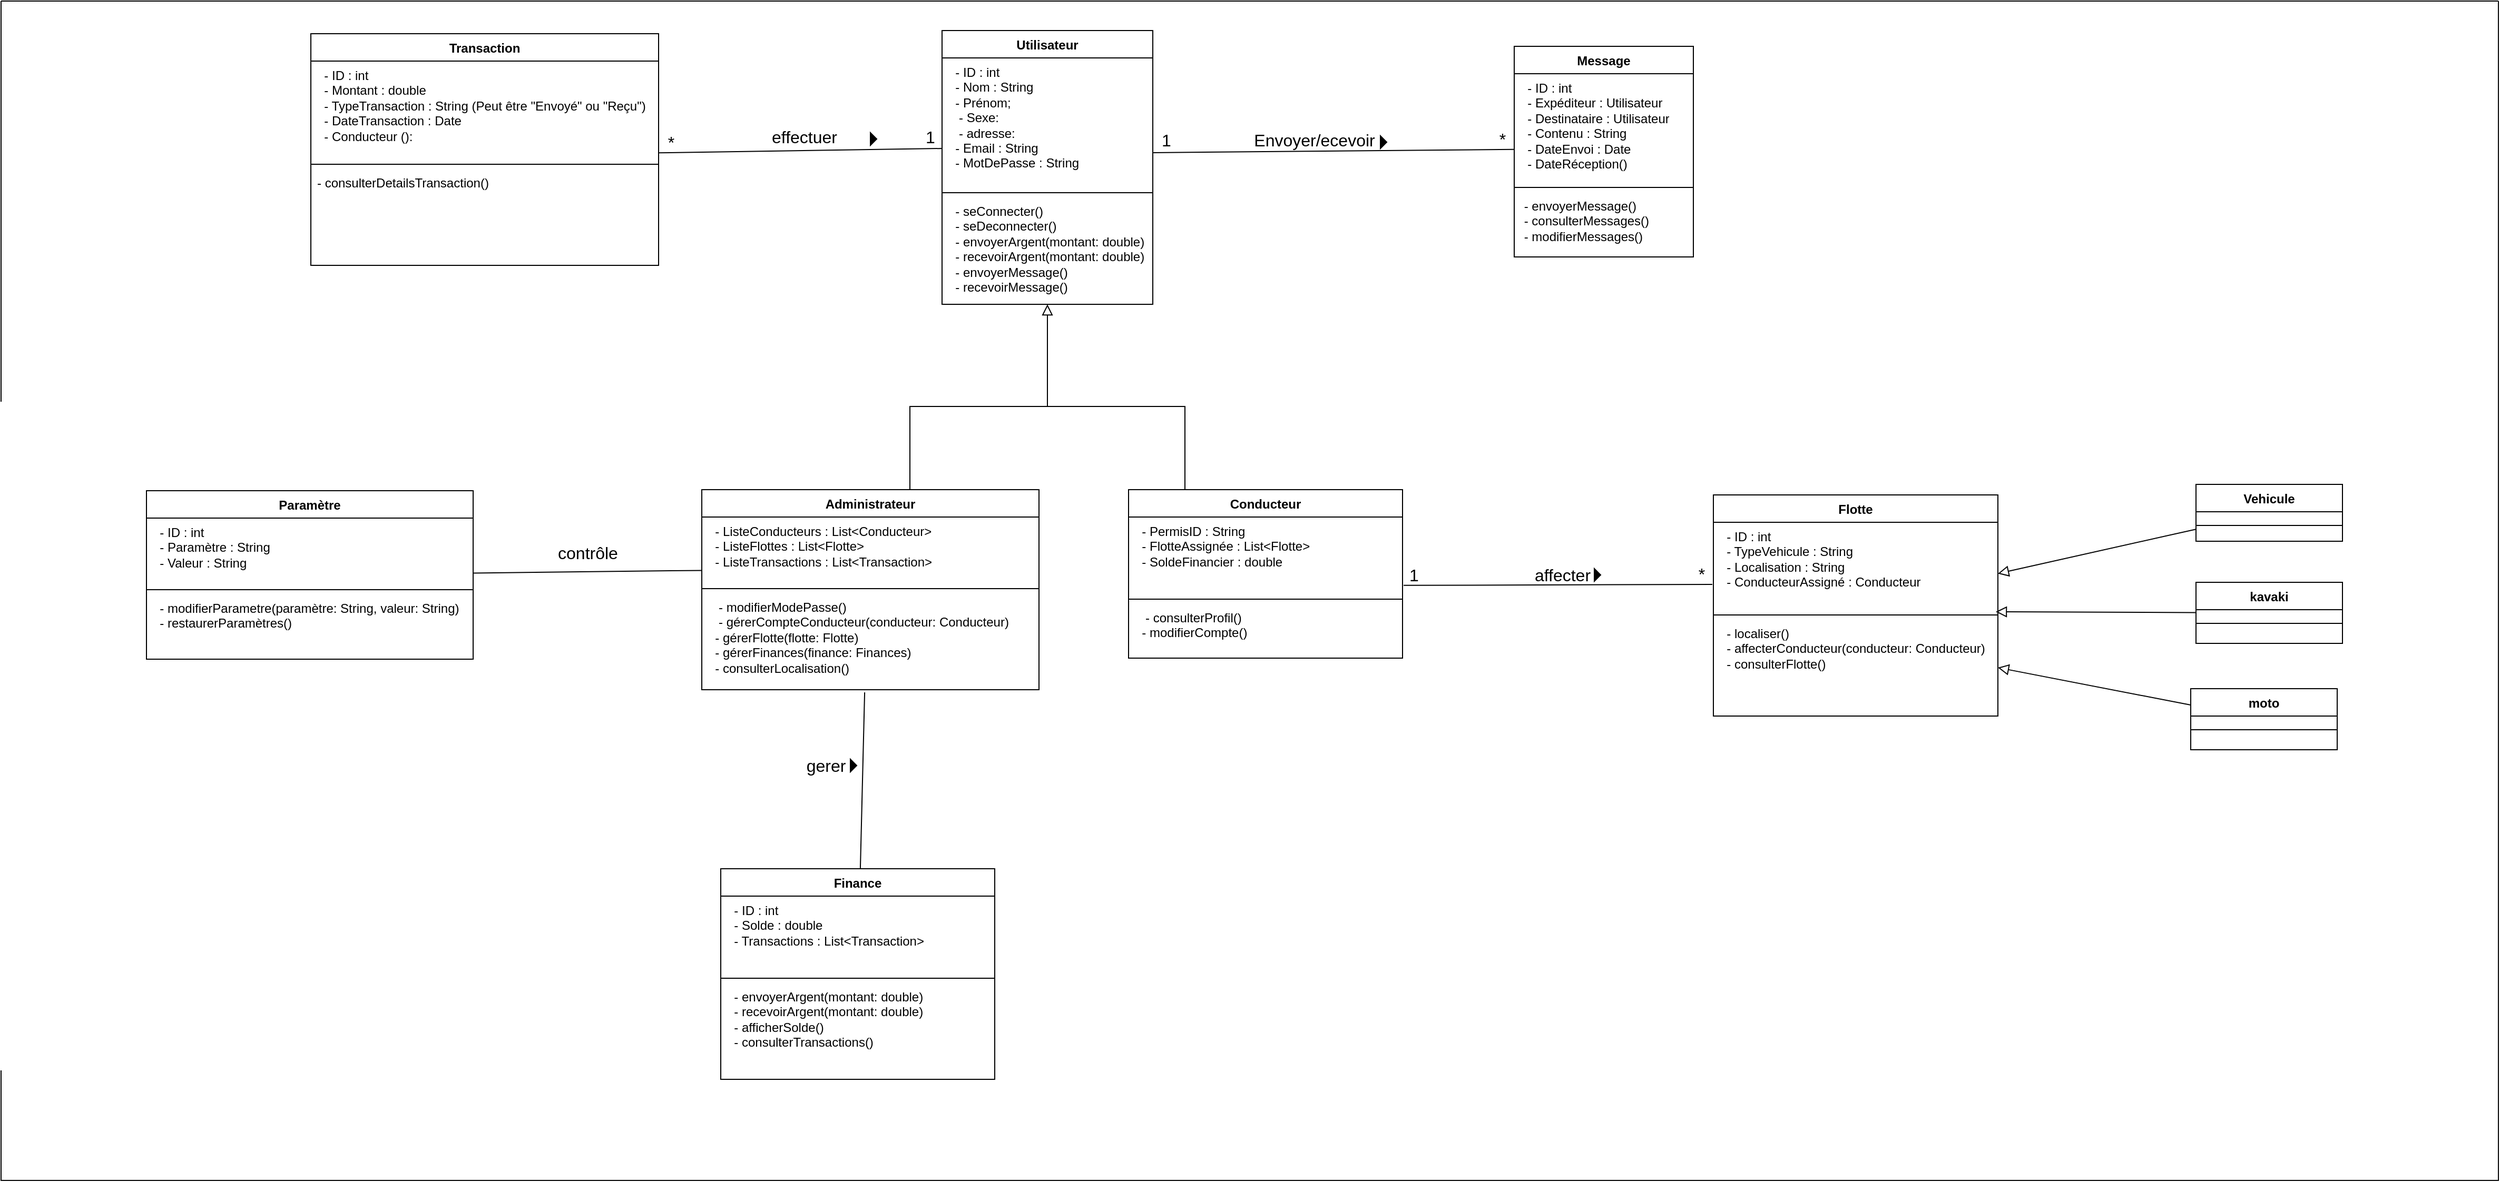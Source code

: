 <mxfile version="26.0.9">
  <diagram id="C5RBs43oDa-KdzZeNtuy" name="Page-1">
    <mxGraphModel dx="3275" dy="1856" grid="0" gridSize="10" guides="1" tooltips="1" connect="1" arrows="1" fold="1" page="1" pageScale="1" pageWidth="827" pageHeight="1169" background="#ffffff" math="0" shadow="0">
      <root>
        <mxCell id="WIyWlLk6GJQsqaUBKTNV-0" />
        <mxCell id="WIyWlLk6GJQsqaUBKTNV-1" parent="WIyWlLk6GJQsqaUBKTNV-0" />
        <mxCell id="yc6Vx-F7P4WEioJTI81x-39" value="" style="swimlane;startSize=0;" parent="WIyWlLk6GJQsqaUBKTNV-1" vertex="1">
          <mxGeometry x="-374" y="80" width="2370" height="1120" as="geometry" />
        </mxCell>
        <mxCell id="e6JxWHuFmJPvg1q0Anuw-42" value="" style="edgeStyle=none;curved=1;rounded=0;orthogonalLoop=1;jettySize=auto;html=1;fontSize=12;startSize=8;endSize=8;endArrow=none;endFill=1;startArrow=block;startFill=0;" edge="1" parent="yc6Vx-F7P4WEioJTI81x-39" source="yc6Vx-F7P4WEioJTI81x-19" target="e6JxWHuFmJPvg1q0Anuw-38">
          <mxGeometry relative="1" as="geometry" />
        </mxCell>
        <mxCell id="yc6Vx-F7P4WEioJTI81x-19" value="Flotte" style="swimlane;fontStyle=1;align=center;verticalAlign=top;childLayout=stackLayout;horizontal=1;startSize=26;horizontalStack=0;resizeParent=1;resizeParentMax=0;resizeLast=0;collapsible=1;marginBottom=0;whiteSpace=wrap;html=1;" parent="yc6Vx-F7P4WEioJTI81x-39" vertex="1">
          <mxGeometry x="1625" y="469" width="270" height="210" as="geometry" />
        </mxCell>
        <mxCell id="yc6Vx-F7P4WEioJTI81x-20" value="&lt;div&gt;&lt;div&gt;&lt;div&gt;&amp;nbsp; - ID : int&lt;/div&gt;&lt;div&gt;&amp;nbsp; - TypeVehicule : String&lt;/div&gt;&lt;div&gt;&amp;nbsp; - Localisation : String&lt;/div&gt;&lt;div&gt;&amp;nbsp; - ConducteurAssigné : Conducteur&lt;/div&gt;&lt;/div&gt;&lt;/div&gt;&lt;div&gt;&lt;br&gt;&lt;/div&gt;" style="text;strokeColor=none;fillColor=none;align=left;verticalAlign=top;spacingLeft=4;spacingRight=4;overflow=hidden;rotatable=0;points=[[0,0.5],[1,0.5]];portConstraint=eastwest;whiteSpace=wrap;html=1;" parent="yc6Vx-F7P4WEioJTI81x-19" vertex="1">
          <mxGeometry y="26" width="270" height="84" as="geometry" />
        </mxCell>
        <mxCell id="yc6Vx-F7P4WEioJTI81x-21" value="" style="line;strokeWidth=1;fillColor=none;align=left;verticalAlign=middle;spacingTop=-1;spacingLeft=3;spacingRight=3;rotatable=0;labelPosition=right;points=[];portConstraint=eastwest;strokeColor=inherit;" parent="yc6Vx-F7P4WEioJTI81x-19" vertex="1">
          <mxGeometry y="110" width="270" height="8" as="geometry" />
        </mxCell>
        <mxCell id="yc6Vx-F7P4WEioJTI81x-22" value="&lt;div&gt;&lt;div&gt;&amp;nbsp; - localiser()&lt;/div&gt;&lt;div&gt;&amp;nbsp; - affecterConducteur(conducteur:&amp;nbsp;&lt;span style=&quot;background-color: transparent; color: light-dark(rgb(0, 0, 0), rgb(255, 255, 255));&quot;&gt;Conducteur)&lt;/span&gt;&lt;/div&gt;&lt;div&gt;&amp;nbsp; - consulterFlotte()&lt;/div&gt;&lt;/div&gt;&lt;div&gt;&lt;br&gt;&lt;/div&gt;" style="text;strokeColor=none;fillColor=none;align=left;verticalAlign=top;spacingLeft=4;spacingRight=4;overflow=hidden;rotatable=0;points=[[0,0.5],[1,0.5]];portConstraint=eastwest;whiteSpace=wrap;html=1;" parent="yc6Vx-F7P4WEioJTI81x-19" vertex="1">
          <mxGeometry y="118" width="270" height="92" as="geometry" />
        </mxCell>
        <mxCell id="yc6Vx-F7P4WEioJTI81x-11" value="Conducteur" style="swimlane;fontStyle=1;align=center;verticalAlign=top;childLayout=stackLayout;horizontal=1;startSize=26;horizontalStack=0;resizeParent=1;resizeParentMax=0;resizeLast=0;collapsible=1;marginBottom=0;whiteSpace=wrap;html=1;" parent="yc6Vx-F7P4WEioJTI81x-39" vertex="1">
          <mxGeometry x="1070" y="464" width="260" height="160" as="geometry" />
        </mxCell>
        <mxCell id="yc6Vx-F7P4WEioJTI81x-12" value="&lt;div&gt;&lt;div&gt;&lt;div&gt;&amp;nbsp; - PermisID : String&lt;/div&gt;&lt;div&gt;&amp;nbsp; - FlotteAssignée : List&amp;lt;Flotte&amp;gt;&lt;/div&gt;&lt;div&gt;&amp;nbsp; - SoldeFinancier : double&lt;/div&gt;&lt;/div&gt;&lt;/div&gt;&lt;div&gt;&lt;br&gt;&lt;/div&gt;" style="text;strokeColor=none;fillColor=none;align=left;verticalAlign=top;spacingLeft=4;spacingRight=4;overflow=hidden;rotatable=0;points=[[0,0.5],[1,0.5]];portConstraint=eastwest;whiteSpace=wrap;html=1;" parent="yc6Vx-F7P4WEioJTI81x-11" vertex="1">
          <mxGeometry y="26" width="260" height="74" as="geometry" />
        </mxCell>
        <mxCell id="yc6Vx-F7P4WEioJTI81x-13" value="" style="line;strokeWidth=1;fillColor=none;align=left;verticalAlign=middle;spacingTop=-1;spacingLeft=3;spacingRight=3;rotatable=0;labelPosition=right;points=[];portConstraint=eastwest;strokeColor=inherit;" parent="yc6Vx-F7P4WEioJTI81x-11" vertex="1">
          <mxGeometry y="100" width="260" height="8" as="geometry" />
        </mxCell>
        <mxCell id="yc6Vx-F7P4WEioJTI81x-14" value="&lt;div&gt;&lt;div&gt;&amp;nbsp; &amp;nbsp;&lt;span style=&quot;background-color: transparent; color: light-dark(rgb(0, 0, 0), rgb(255, 255, 255));&quot;&gt;- consulterProfil()&lt;/span&gt;&lt;/div&gt;&lt;div&gt;&amp;nbsp; - modifierCompte()&lt;/div&gt;&lt;/div&gt;&lt;div&gt;&lt;br&gt;&lt;/div&gt;" style="text;strokeColor=none;fillColor=none;align=left;verticalAlign=top;spacingLeft=4;spacingRight=4;overflow=hidden;rotatable=0;points=[[0,0.5],[1,0.5]];portConstraint=eastwest;whiteSpace=wrap;html=1;" parent="yc6Vx-F7P4WEioJTI81x-11" vertex="1">
          <mxGeometry y="108" width="260" height="52" as="geometry" />
        </mxCell>
        <mxCell id="yc6Vx-F7P4WEioJTI81x-23" value="Message" style="swimlane;fontStyle=1;align=center;verticalAlign=top;childLayout=stackLayout;horizontal=1;startSize=26;horizontalStack=0;resizeParent=1;resizeParentMax=0;resizeLast=0;collapsible=1;marginBottom=0;whiteSpace=wrap;html=1;" parent="yc6Vx-F7P4WEioJTI81x-39" vertex="1">
          <mxGeometry x="1436" y="43" width="170" height="200" as="geometry" />
        </mxCell>
        <mxCell id="yc6Vx-F7P4WEioJTI81x-24" value="&lt;div&gt;&lt;div&gt;&lt;div&gt;&lt;div&gt;&amp;nbsp; - ID : int&lt;/div&gt;&lt;div&gt;&amp;nbsp; - Expéditeur : Utilisateur&lt;/div&gt;&lt;div&gt;&amp;nbsp; - Destinataire : Utilisateur&lt;/div&gt;&lt;div&gt;&amp;nbsp; - Contenu : String&lt;/div&gt;&lt;div&gt;&amp;nbsp; - DateEnvoi : Date&lt;/div&gt;&lt;/div&gt;&lt;/div&gt;&lt;/div&gt;&lt;div&gt;&amp;nbsp; - DateRéception()&lt;/div&gt;&lt;div&gt;&lt;br&gt;&lt;/div&gt;" style="text;strokeColor=none;fillColor=none;align=left;verticalAlign=top;spacingLeft=4;spacingRight=4;overflow=hidden;rotatable=0;points=[[0,0.5],[1,0.5]];portConstraint=eastwest;whiteSpace=wrap;html=1;" parent="yc6Vx-F7P4WEioJTI81x-23" vertex="1">
          <mxGeometry y="26" width="170" height="104" as="geometry" />
        </mxCell>
        <mxCell id="yc6Vx-F7P4WEioJTI81x-25" value="" style="line;strokeWidth=1;fillColor=none;align=left;verticalAlign=middle;spacingTop=-1;spacingLeft=3;spacingRight=3;rotatable=0;labelPosition=right;points=[];portConstraint=eastwest;strokeColor=inherit;" parent="yc6Vx-F7P4WEioJTI81x-23" vertex="1">
          <mxGeometry y="130" width="170" height="8" as="geometry" />
        </mxCell>
        <mxCell id="yc6Vx-F7P4WEioJTI81x-26" value="&lt;div&gt;&lt;div&gt;&lt;div&gt;&amp;nbsp;- envoyerMessage()&lt;/div&gt;&lt;div&gt;&amp;nbsp;- consulterMessages()&lt;/div&gt;&lt;/div&gt;&lt;/div&gt;&lt;div&gt;&amp;nbsp;- modifierMessages()&lt;/div&gt;&lt;div&gt;&lt;br&gt;&lt;/div&gt;" style="text;strokeColor=none;fillColor=none;align=left;verticalAlign=top;spacingLeft=4;spacingRight=4;overflow=hidden;rotatable=0;points=[[0,0.5],[1,0.5]];portConstraint=eastwest;whiteSpace=wrap;html=1;" parent="yc6Vx-F7P4WEioJTI81x-23" vertex="1">
          <mxGeometry y="138" width="170" height="62" as="geometry" />
        </mxCell>
        <mxCell id="yc6Vx-F7P4WEioJTI81x-7" value="Utilisateur" style="swimlane;fontStyle=1;align=center;verticalAlign=top;childLayout=stackLayout;horizontal=1;startSize=26;horizontalStack=0;resizeParent=1;resizeParentMax=0;resizeLast=0;collapsible=1;marginBottom=0;whiteSpace=wrap;html=1;" parent="yc6Vx-F7P4WEioJTI81x-39" vertex="1">
          <mxGeometry x="893" y="28" width="200" height="260" as="geometry" />
        </mxCell>
        <mxCell id="yc6Vx-F7P4WEioJTI81x-8" value="&lt;div&gt;&lt;div&gt;&amp;nbsp; - ID : int&lt;/div&gt;&lt;div&gt;&amp;nbsp; - Nom : String&lt;/div&gt;&lt;div&gt;&amp;nbsp; - Prénom;&lt;/div&gt;&lt;div&gt;&amp;nbsp; &amp;nbsp;- Sexe:&lt;/div&gt;&lt;div&gt;&amp;nbsp; &amp;nbsp;- adresse:&lt;/div&gt;&lt;div&gt;&amp;nbsp; - Email : String&lt;/div&gt;&lt;div&gt;&amp;nbsp; - MotDePasse : String&lt;/div&gt;&lt;/div&gt;&lt;div&gt;&lt;br&gt;&lt;/div&gt;" style="text;strokeColor=none;fillColor=none;align=left;verticalAlign=top;spacingLeft=4;spacingRight=4;overflow=hidden;rotatable=0;points=[[0,0.5],[1,0.5]];portConstraint=eastwest;whiteSpace=wrap;html=1;" parent="yc6Vx-F7P4WEioJTI81x-7" vertex="1">
          <mxGeometry y="26" width="200" height="124" as="geometry" />
        </mxCell>
        <mxCell id="yc6Vx-F7P4WEioJTI81x-9" value="" style="line;strokeWidth=1;fillColor=none;align=left;verticalAlign=middle;spacingTop=-1;spacingLeft=3;spacingRight=3;rotatable=0;labelPosition=right;points=[];portConstraint=eastwest;strokeColor=inherit;" parent="yc6Vx-F7P4WEioJTI81x-7" vertex="1">
          <mxGeometry y="150" width="200" height="8" as="geometry" />
        </mxCell>
        <mxCell id="yc6Vx-F7P4WEioJTI81x-10" value="&lt;div&gt;&lt;div&gt;&amp;nbsp; - seConnecter()&lt;/div&gt;&lt;div&gt;&amp;nbsp; - seDeconnecter()&lt;/div&gt;&lt;/div&gt;&lt;div&gt;&amp;nbsp;&amp;nbsp;&lt;span style=&quot;background-color: transparent; color: light-dark(rgb(0, 0, 0), rgb(255, 255, 255));&quot;&gt;- envoyerArgent(montant: double)&lt;/span&gt;&lt;/div&gt;&lt;div&gt;&amp;nbsp; - recevoirArgent(montant: double)&lt;/div&gt;&lt;div&gt;&amp;nbsp;&amp;nbsp;&lt;span style=&quot;background-color: transparent; color: light-dark(rgb(0, 0, 0), rgb(255, 255, 255));&quot;&gt;- envoyerMessage()&lt;/span&gt;&lt;/div&gt;&lt;div&gt;&lt;span style=&quot;background-color: transparent; color: light-dark(rgb(0, 0, 0), rgb(255, 255, 255));&quot;&gt;&amp;nbsp; - recevoirMessage()&lt;/span&gt;&lt;/div&gt;" style="text;strokeColor=none;fillColor=none;align=left;verticalAlign=top;spacingLeft=4;spacingRight=4;overflow=hidden;rotatable=0;points=[[0,0.5],[1,0.5]];portConstraint=eastwest;whiteSpace=wrap;html=1;" parent="yc6Vx-F7P4WEioJTI81x-7" vertex="1">
          <mxGeometry y="158" width="200" height="102" as="geometry" />
        </mxCell>
        <mxCell id="yc6Vx-F7P4WEioJTI81x-15" value="Administrateur" style="swimlane;fontStyle=1;align=center;verticalAlign=top;childLayout=stackLayout;horizontal=1;startSize=26;horizontalStack=0;resizeParent=1;resizeParentMax=0;resizeLast=0;collapsible=1;marginBottom=0;whiteSpace=wrap;html=1;" parent="yc6Vx-F7P4WEioJTI81x-39" vertex="1">
          <mxGeometry x="665" y="464" width="320" height="190" as="geometry" />
        </mxCell>
        <mxCell id="yc6Vx-F7P4WEioJTI81x-16" value="&lt;div&gt;&lt;div&gt;&lt;div&gt;&amp;nbsp; - ListeConducteurs : List&amp;lt;Conducteur&amp;gt;&lt;/div&gt;&lt;div&gt;&amp;nbsp; - ListeFlottes : List&amp;lt;Flotte&amp;gt;&lt;/div&gt;&lt;div&gt;&amp;nbsp; - ListeTransactions : List&amp;lt;Transaction&amp;gt;&lt;/div&gt;&lt;/div&gt;&lt;/div&gt;" style="text;strokeColor=none;fillColor=none;align=left;verticalAlign=top;spacingLeft=4;spacingRight=4;overflow=hidden;rotatable=0;points=[[0,0.5],[1,0.5]];portConstraint=eastwest;whiteSpace=wrap;html=1;" parent="yc6Vx-F7P4WEioJTI81x-15" vertex="1">
          <mxGeometry y="26" width="320" height="64" as="geometry" />
        </mxCell>
        <mxCell id="yc6Vx-F7P4WEioJTI81x-17" value="" style="line;strokeWidth=1;fillColor=none;align=left;verticalAlign=middle;spacingTop=-1;spacingLeft=3;spacingRight=3;rotatable=0;labelPosition=right;points=[];portConstraint=eastwest;strokeColor=inherit;" parent="yc6Vx-F7P4WEioJTI81x-15" vertex="1">
          <mxGeometry y="90" width="320" height="8" as="geometry" />
        </mxCell>
        <mxCell id="yc6Vx-F7P4WEioJTI81x-18" value="&lt;div&gt;&lt;div&gt;&amp;nbsp; &amp;nbsp;- modifierModePasse()&amp;nbsp;&lt;/div&gt;&lt;div&gt;&lt;span style=&quot;background-color: transparent; color: light-dark(rgb(0, 0, 0), rgb(255, 255, 255));&quot;&gt;&amp;nbsp; &amp;nbsp;- gérerCompteConducteur(conducteur: Conducteur)&lt;/span&gt;&lt;/div&gt;&lt;div&gt;&amp;nbsp; - gérerFlotte(flotte: Flotte)&lt;/div&gt;&lt;div&gt;&amp;nbsp; - gérerFinances(finance: Finances)&lt;/div&gt;&lt;div&gt;&amp;nbsp; - consulterLocalisation()&lt;/div&gt;&lt;/div&gt;&lt;div&gt;&lt;br&gt;&lt;/div&gt;" style="text;strokeColor=none;fillColor=none;align=left;verticalAlign=top;spacingLeft=4;spacingRight=4;overflow=hidden;rotatable=0;points=[[0,0.5],[1,0.5]];portConstraint=eastwest;whiteSpace=wrap;html=1;" parent="yc6Vx-F7P4WEioJTI81x-15" vertex="1">
          <mxGeometry y="98" width="320" height="92" as="geometry" />
        </mxCell>
        <mxCell id="e6JxWHuFmJPvg1q0Anuw-17" value="" style="edgeStyle=none;curved=1;rounded=0;orthogonalLoop=1;jettySize=auto;html=1;fontSize=12;startSize=8;endSize=8;strokeWidth=1;endArrow=block;endFill=0;" edge="1" parent="yc6Vx-F7P4WEioJTI81x-39" source="e6JxWHuFmJPvg1q0Anuw-14" target="yc6Vx-F7P4WEioJTI81x-10">
          <mxGeometry relative="1" as="geometry" />
        </mxCell>
        <mxCell id="e6JxWHuFmJPvg1q0Anuw-14" value="" style="strokeWidth=1;html=1;shape=mxgraph.flowchart.annotation_1;align=left;pointerEvents=1;direction=south;" vertex="1" parent="yc6Vx-F7P4WEioJTI81x-39">
          <mxGeometry x="862.5" y="385" width="261" height="79" as="geometry" />
        </mxCell>
        <mxCell id="e6JxWHuFmJPvg1q0Anuw-23" value="" style="endArrow=none;html=1;rounded=0;align=center;verticalAlign=bottom;labelBackgroundColor=none;fontSize=12;startSize=8;endSize=8;curved=1;exitX=1.004;exitY=0.877;exitDx=0;exitDy=0;exitPerimeter=0;" edge="1" parent="yc6Vx-F7P4WEioJTI81x-39" source="yc6Vx-F7P4WEioJTI81x-12">
          <mxGeometry relative="1" as="geometry">
            <mxPoint x="1357" y="561" as="sourcePoint" />
            <mxPoint x="1624" y="554" as="targetPoint" />
          </mxGeometry>
        </mxCell>
        <mxCell id="e6JxWHuFmJPvg1q0Anuw-22" value="" style="triangle;aspect=fixed;fillColor=strokeColor;" vertex="1" parent="yc6Vx-F7P4WEioJTI81x-39">
          <mxGeometry x="1512" y="539" width="6" height="12" as="geometry" />
        </mxCell>
        <mxCell id="e6JxWHuFmJPvg1q0Anuw-24" value="affecter" style="text;strokeColor=none;fillColor=none;html=1;align=center;verticalAlign=middle;whiteSpace=wrap;rounded=0;fontSize=16;" vertex="1" parent="yc6Vx-F7P4WEioJTI81x-39">
          <mxGeometry x="1452" y="530" width="60" height="30" as="geometry" />
        </mxCell>
        <mxCell id="e6JxWHuFmJPvg1q0Anuw-34" value="1" style="text;strokeColor=none;fillColor=none;html=1;align=center;verticalAlign=middle;whiteSpace=wrap;rounded=0;fontSize=16;" vertex="1" parent="yc6Vx-F7P4WEioJTI81x-39">
          <mxGeometry x="1330" y="537" width="22" height="16" as="geometry" />
        </mxCell>
        <mxCell id="e6JxWHuFmJPvg1q0Anuw-36" value="*" style="text;strokeColor=none;fillColor=none;html=1;align=center;verticalAlign=middle;whiteSpace=wrap;rounded=0;fontSize=16;" vertex="1" parent="yc6Vx-F7P4WEioJTI81x-39">
          <mxGeometry x="1603" y="536" width="22" height="16" as="geometry" />
        </mxCell>
        <mxCell id="e6JxWHuFmJPvg1q0Anuw-38" value="Vehicule" style="swimlane;fontStyle=1;align=center;verticalAlign=top;childLayout=stackLayout;horizontal=1;startSize=26;horizontalStack=0;resizeParent=1;resizeParentMax=0;resizeLast=0;collapsible=1;marginBottom=0;whiteSpace=wrap;html=1;" vertex="1" parent="yc6Vx-F7P4WEioJTI81x-39">
          <mxGeometry x="2083" y="459" width="139" height="54" as="geometry" />
        </mxCell>
        <mxCell id="e6JxWHuFmJPvg1q0Anuw-39" value="&lt;div&gt;&lt;br&gt;&lt;/div&gt;&lt;div&gt;&lt;br&gt;&lt;/div&gt;" style="text;strokeColor=none;fillColor=none;align=left;verticalAlign=top;spacingLeft=4;spacingRight=4;overflow=hidden;rotatable=0;points=[[0,0.5],[1,0.5]];portConstraint=eastwest;whiteSpace=wrap;html=1;" vertex="1" parent="e6JxWHuFmJPvg1q0Anuw-38">
          <mxGeometry y="26" width="139" height="9" as="geometry" />
        </mxCell>
        <mxCell id="e6JxWHuFmJPvg1q0Anuw-40" value="" style="line;strokeWidth=1;fillColor=none;align=left;verticalAlign=middle;spacingTop=-1;spacingLeft=3;spacingRight=3;rotatable=0;labelPosition=right;points=[];portConstraint=eastwest;strokeColor=inherit;" vertex="1" parent="e6JxWHuFmJPvg1q0Anuw-38">
          <mxGeometry y="35" width="139" height="8" as="geometry" />
        </mxCell>
        <mxCell id="e6JxWHuFmJPvg1q0Anuw-41" value="&lt;div&gt;&amp;nbsp;&lt;/div&gt;" style="text;strokeColor=none;fillColor=none;align=left;verticalAlign=top;spacingLeft=4;spacingRight=4;overflow=hidden;rotatable=0;points=[[0,0.5],[1,0.5]];portConstraint=eastwest;whiteSpace=wrap;html=1;" vertex="1" parent="e6JxWHuFmJPvg1q0Anuw-38">
          <mxGeometry y="43" width="139" height="11" as="geometry" />
        </mxCell>
        <mxCell id="e6JxWHuFmJPvg1q0Anuw-47" value="" style="edgeStyle=none;curved=1;rounded=0;orthogonalLoop=1;jettySize=auto;html=1;fontSize=12;startSize=8;endSize=8;endArrow=none;endFill=1;startArrow=block;startFill=0;exitX=1;exitY=0.5;exitDx=0;exitDy=0;" edge="1" target="e6JxWHuFmJPvg1q0Anuw-48" parent="yc6Vx-F7P4WEioJTI81x-39" source="yc6Vx-F7P4WEioJTI81x-22">
          <mxGeometry relative="1" as="geometry">
            <mxPoint x="1947" y="693" as="sourcePoint" />
          </mxGeometry>
        </mxCell>
        <mxCell id="e6JxWHuFmJPvg1q0Anuw-48" value="moto" style="swimlane;fontStyle=1;align=center;verticalAlign=top;childLayout=stackLayout;horizontal=1;startSize=26;horizontalStack=0;resizeParent=1;resizeParentMax=0;resizeLast=0;collapsible=1;marginBottom=0;whiteSpace=wrap;html=1;" vertex="1" parent="yc6Vx-F7P4WEioJTI81x-39">
          <mxGeometry x="2078" y="653" width="139" height="58" as="geometry" />
        </mxCell>
        <mxCell id="e6JxWHuFmJPvg1q0Anuw-49" value="&lt;div&gt;&lt;br&gt;&lt;/div&gt;&lt;div&gt;&lt;br&gt;&lt;/div&gt;" style="text;strokeColor=none;fillColor=none;align=left;verticalAlign=top;spacingLeft=4;spacingRight=4;overflow=hidden;rotatable=0;points=[[0,0.5],[1,0.5]];portConstraint=eastwest;whiteSpace=wrap;html=1;" vertex="1" parent="e6JxWHuFmJPvg1q0Anuw-48">
          <mxGeometry y="26" width="139" height="9" as="geometry" />
        </mxCell>
        <mxCell id="e6JxWHuFmJPvg1q0Anuw-50" value="" style="line;strokeWidth=1;fillColor=none;align=left;verticalAlign=middle;spacingTop=-1;spacingLeft=3;spacingRight=3;rotatable=0;labelPosition=right;points=[];portConstraint=eastwest;strokeColor=inherit;" vertex="1" parent="e6JxWHuFmJPvg1q0Anuw-48">
          <mxGeometry y="35" width="139" height="8" as="geometry" />
        </mxCell>
        <mxCell id="e6JxWHuFmJPvg1q0Anuw-51" value="&lt;div&gt;&amp;nbsp;&lt;/div&gt;" style="text;strokeColor=none;fillColor=none;align=left;verticalAlign=top;spacingLeft=4;spacingRight=4;overflow=hidden;rotatable=0;points=[[0,0.5],[1,0.5]];portConstraint=eastwest;whiteSpace=wrap;html=1;" vertex="1" parent="e6JxWHuFmJPvg1q0Anuw-48">
          <mxGeometry y="43" width="139" height="15" as="geometry" />
        </mxCell>
        <mxCell id="e6JxWHuFmJPvg1q0Anuw-59" value="" style="edgeStyle=none;curved=1;rounded=0;orthogonalLoop=1;jettySize=auto;html=1;fontSize=12;startSize=8;endSize=8;endArrow=none;endFill=1;startArrow=block;startFill=0;exitX=1;exitY=0.5;exitDx=0;exitDy=0;" edge="1" target="e6JxWHuFmJPvg1q0Anuw-60" parent="yc6Vx-F7P4WEioJTI81x-39">
          <mxGeometry relative="1" as="geometry">
            <mxPoint x="1893" y="580" as="sourcePoint" />
          </mxGeometry>
        </mxCell>
        <mxCell id="e6JxWHuFmJPvg1q0Anuw-60" value="kavaki" style="swimlane;fontStyle=1;align=center;verticalAlign=top;childLayout=stackLayout;horizontal=1;startSize=26;horizontalStack=0;resizeParent=1;resizeParentMax=0;resizeLast=0;collapsible=1;marginBottom=0;whiteSpace=wrap;html=1;" vertex="1" parent="yc6Vx-F7P4WEioJTI81x-39">
          <mxGeometry x="2083" y="552" width="139" height="58" as="geometry" />
        </mxCell>
        <mxCell id="e6JxWHuFmJPvg1q0Anuw-61" value="&lt;div&gt;&lt;br&gt;&lt;/div&gt;&lt;div&gt;&lt;br&gt;&lt;/div&gt;" style="text;strokeColor=none;fillColor=none;align=left;verticalAlign=top;spacingLeft=4;spacingRight=4;overflow=hidden;rotatable=0;points=[[0,0.5],[1,0.5]];portConstraint=eastwest;whiteSpace=wrap;html=1;" vertex="1" parent="e6JxWHuFmJPvg1q0Anuw-60">
          <mxGeometry y="26" width="139" height="9" as="geometry" />
        </mxCell>
        <mxCell id="e6JxWHuFmJPvg1q0Anuw-62" value="" style="line;strokeWidth=1;fillColor=none;align=left;verticalAlign=middle;spacingTop=-1;spacingLeft=3;spacingRight=3;rotatable=0;labelPosition=right;points=[];portConstraint=eastwest;strokeColor=inherit;" vertex="1" parent="e6JxWHuFmJPvg1q0Anuw-60">
          <mxGeometry y="35" width="139" height="8" as="geometry" />
        </mxCell>
        <mxCell id="e6JxWHuFmJPvg1q0Anuw-63" value="&lt;div&gt;&amp;nbsp;&lt;/div&gt;" style="text;strokeColor=none;fillColor=none;align=left;verticalAlign=top;spacingLeft=4;spacingRight=4;overflow=hidden;rotatable=0;points=[[0,0.5],[1,0.5]];portConstraint=eastwest;whiteSpace=wrap;html=1;" vertex="1" parent="e6JxWHuFmJPvg1q0Anuw-60">
          <mxGeometry y="43" width="139" height="15" as="geometry" />
        </mxCell>
        <mxCell id="e6JxWHuFmJPvg1q0Anuw-90" value="" style="edgeStyle=none;curved=1;rounded=0;orthogonalLoop=1;jettySize=auto;html=1;fontSize=12;startSize=8;endSize=8;entryX=0.001;entryY=0.792;entryDx=0;entryDy=0;entryPerimeter=0;endArrow=none;startFill=0;" edge="1" parent="yc6Vx-F7P4WEioJTI81x-39" source="yc6Vx-F7P4WEioJTI81x-35" target="yc6Vx-F7P4WEioJTI81x-16">
          <mxGeometry relative="1" as="geometry">
            <mxPoint x="623" y="541" as="targetPoint" />
          </mxGeometry>
        </mxCell>
        <mxCell id="yc6Vx-F7P4WEioJTI81x-35" value="Paramètre" style="swimlane;fontStyle=1;align=center;verticalAlign=top;childLayout=stackLayout;horizontal=1;startSize=26;horizontalStack=0;resizeParent=1;resizeParentMax=0;resizeLast=0;collapsible=1;marginBottom=0;whiteSpace=wrap;html=1;" parent="yc6Vx-F7P4WEioJTI81x-39" vertex="1">
          <mxGeometry x="138" y="465" width="310" height="160" as="geometry" />
        </mxCell>
        <mxCell id="yc6Vx-F7P4WEioJTI81x-36" value="&lt;div&gt;&amp;nbsp; - ID : int&lt;/div&gt;&lt;div&gt;&amp;nbsp; - Paramètre : String&lt;/div&gt;&lt;div&gt;&amp;nbsp; - Valeur : String&lt;/div&gt;&lt;div&gt;&lt;br&gt;&lt;/div&gt;" style="text;strokeColor=none;fillColor=none;align=left;verticalAlign=top;spacingLeft=4;spacingRight=4;overflow=hidden;rotatable=0;points=[[0,0.5],[1,0.5]];portConstraint=eastwest;whiteSpace=wrap;html=1;" parent="yc6Vx-F7P4WEioJTI81x-35" vertex="1">
          <mxGeometry y="26" width="310" height="64" as="geometry" />
        </mxCell>
        <mxCell id="yc6Vx-F7P4WEioJTI81x-37" value="" style="line;strokeWidth=1;fillColor=none;align=left;verticalAlign=middle;spacingTop=-1;spacingLeft=3;spacingRight=3;rotatable=0;labelPosition=right;points=[];portConstraint=eastwest;strokeColor=inherit;" parent="yc6Vx-F7P4WEioJTI81x-35" vertex="1">
          <mxGeometry y="90" width="310" height="8" as="geometry" />
        </mxCell>
        <mxCell id="yc6Vx-F7P4WEioJTI81x-38" value="&lt;div&gt;&lt;div&gt;&lt;div&gt;&lt;div&gt;&amp;nbsp; - modifierParametre(paramètre: String, valeur: String)&lt;/div&gt;&lt;div&gt;&amp;nbsp; - restaurerParamètres()&lt;/div&gt;&lt;/div&gt;&lt;/div&gt;&lt;/div&gt;&lt;div&gt;&lt;br&gt;&lt;/div&gt;" style="text;strokeColor=none;fillColor=none;align=left;verticalAlign=top;spacingLeft=4;spacingRight=4;overflow=hidden;rotatable=0;points=[[0,0.5],[1,0.5]];portConstraint=eastwest;whiteSpace=wrap;html=1;" parent="yc6Vx-F7P4WEioJTI81x-35" vertex="1">
          <mxGeometry y="98" width="310" height="62" as="geometry" />
        </mxCell>
        <mxCell id="e6JxWHuFmJPvg1q0Anuw-66" value="1" style="text;strokeColor=none;fillColor=none;html=1;align=center;verticalAlign=middle;whiteSpace=wrap;rounded=0;fontSize=16;" vertex="1" parent="yc6Vx-F7P4WEioJTI81x-39">
          <mxGeometry x="1095" y="124" width="22" height="16" as="geometry" />
        </mxCell>
        <mxCell id="e6JxWHuFmJPvg1q0Anuw-67" value="Envoyer/ecevoir" style="text;strokeColor=none;fillColor=none;html=1;align=center;verticalAlign=middle;whiteSpace=wrap;rounded=0;fontSize=16;" vertex="1" parent="yc6Vx-F7P4WEioJTI81x-39">
          <mxGeometry x="1191" y="117" width="111" height="30" as="geometry" />
        </mxCell>
        <mxCell id="e6JxWHuFmJPvg1q0Anuw-68" value="*" style="text;strokeColor=none;fillColor=none;html=1;align=center;verticalAlign=middle;whiteSpace=wrap;rounded=0;fontSize=16;" vertex="1" parent="yc6Vx-F7P4WEioJTI81x-39">
          <mxGeometry x="1414" y="123" width="22" height="16" as="geometry" />
        </mxCell>
        <mxCell id="e6JxWHuFmJPvg1q0Anuw-69" value="" style="triangle;aspect=fixed;fillColor=strokeColor;" vertex="1" parent="yc6Vx-F7P4WEioJTI81x-39">
          <mxGeometry x="1309" y="128" width="6" height="12" as="geometry" />
        </mxCell>
        <mxCell id="e6JxWHuFmJPvg1q0Anuw-70" value="" style="endArrow=none;html=1;rounded=0;align=center;verticalAlign=bottom;labelBackgroundColor=none;fontSize=12;startSize=8;endSize=8;curved=1;exitX=1.004;exitY=0.877;exitDx=0;exitDy=0;exitPerimeter=0;entryX=-0.001;entryY=0.691;entryDx=0;entryDy=0;entryPerimeter=0;" edge="1" parent="yc6Vx-F7P4WEioJTI81x-39" target="yc6Vx-F7P4WEioJTI81x-24">
          <mxGeometry relative="1" as="geometry">
            <mxPoint x="1093" y="144" as="sourcePoint" />
            <mxPoint x="1433" y="140" as="targetPoint" />
          </mxGeometry>
        </mxCell>
        <mxCell id="e6JxWHuFmJPvg1q0Anuw-74" value="" style="edgeStyle=none;curved=1;rounded=0;orthogonalLoop=1;jettySize=auto;html=1;fontSize=12;startSize=8;endSize=8;entryX=0.483;entryY=1.027;entryDx=0;entryDy=0;entryPerimeter=0;endArrow=none;startFill=0;" edge="1" parent="yc6Vx-F7P4WEioJTI81x-39" source="yc6Vx-F7P4WEioJTI81x-27" target="yc6Vx-F7P4WEioJTI81x-18">
          <mxGeometry relative="1" as="geometry">
            <mxPoint x="813" y="624" as="targetPoint" />
          </mxGeometry>
        </mxCell>
        <mxCell id="yc6Vx-F7P4WEioJTI81x-27" value="Finance" style="swimlane;fontStyle=1;align=center;verticalAlign=top;childLayout=stackLayout;horizontal=1;startSize=26;horizontalStack=0;resizeParent=1;resizeParentMax=0;resizeLast=0;collapsible=1;marginBottom=0;whiteSpace=wrap;html=1;" parent="yc6Vx-F7P4WEioJTI81x-39" vertex="1">
          <mxGeometry x="683" y="824" width="260" height="200" as="geometry" />
        </mxCell>
        <mxCell id="yc6Vx-F7P4WEioJTI81x-28" value="&lt;div&gt;&lt;div&gt;&lt;div&gt;&lt;div&gt;&amp;nbsp; - ID : int&lt;/div&gt;&lt;div&gt;&amp;nbsp; - Solde : double&lt;/div&gt;&lt;div&gt;&amp;nbsp; - Transactions : List&amp;lt;Transaction&amp;gt;&lt;/div&gt;&lt;/div&gt;&lt;/div&gt;&lt;/div&gt;" style="text;strokeColor=none;fillColor=none;align=left;verticalAlign=top;spacingLeft=4;spacingRight=4;overflow=hidden;rotatable=0;points=[[0,0.5],[1,0.5]];portConstraint=eastwest;whiteSpace=wrap;html=1;" parent="yc6Vx-F7P4WEioJTI81x-27" vertex="1">
          <mxGeometry y="26" width="260" height="74" as="geometry" />
        </mxCell>
        <mxCell id="yc6Vx-F7P4WEioJTI81x-29" value="" style="line;strokeWidth=1;fillColor=none;align=left;verticalAlign=middle;spacingTop=-1;spacingLeft=3;spacingRight=3;rotatable=0;labelPosition=right;points=[];portConstraint=eastwest;strokeColor=inherit;" parent="yc6Vx-F7P4WEioJTI81x-27" vertex="1">
          <mxGeometry y="100" width="260" height="8" as="geometry" />
        </mxCell>
        <mxCell id="yc6Vx-F7P4WEioJTI81x-30" value="&lt;div&gt;&lt;div&gt;&lt;div&gt;&amp;nbsp; - envoyerArgent(montant: double)&lt;/div&gt;&lt;div&gt;&amp;nbsp; - recevoirArgent(montant: double)&lt;/div&gt;&lt;div&gt;&amp;nbsp; - afficherSolde()&lt;/div&gt;&lt;div&gt;&amp;nbsp; - consulterTransactions()&lt;/div&gt;&lt;/div&gt;&lt;/div&gt;&lt;div&gt;&lt;br&gt;&lt;/div&gt;" style="text;strokeColor=none;fillColor=none;align=left;verticalAlign=top;spacingLeft=4;spacingRight=4;overflow=hidden;rotatable=0;points=[[0,0.5],[1,0.5]];portConstraint=eastwest;whiteSpace=wrap;html=1;" parent="yc6Vx-F7P4WEioJTI81x-27" vertex="1">
          <mxGeometry y="108" width="260" height="92" as="geometry" />
        </mxCell>
        <mxCell id="e6JxWHuFmJPvg1q0Anuw-75" value="" style="triangle;aspect=fixed;fillColor=strokeColor;" vertex="1" parent="yc6Vx-F7P4WEioJTI81x-39">
          <mxGeometry x="806" y="720" width="6" height="12" as="geometry" />
        </mxCell>
        <mxCell id="e6JxWHuFmJPvg1q0Anuw-76" value="gerer" style="text;strokeColor=none;fillColor=none;html=1;align=center;verticalAlign=middle;whiteSpace=wrap;rounded=0;fontSize=16;" vertex="1" parent="yc6Vx-F7P4WEioJTI81x-39">
          <mxGeometry x="753" y="711" width="60" height="30" as="geometry" />
        </mxCell>
        <mxCell id="yc6Vx-F7P4WEioJTI81x-31" value="Transaction" style="swimlane;fontStyle=1;align=center;verticalAlign=top;childLayout=stackLayout;horizontal=1;startSize=26;horizontalStack=0;resizeParent=1;resizeParentMax=0;resizeLast=0;collapsible=1;marginBottom=0;whiteSpace=wrap;html=1;" parent="yc6Vx-F7P4WEioJTI81x-39" vertex="1">
          <mxGeometry x="294" y="31" width="330" height="220" as="geometry" />
        </mxCell>
        <mxCell id="yc6Vx-F7P4WEioJTI81x-32" value="&lt;div&gt;&amp;nbsp; - ID : int&lt;/div&gt;&lt;div&gt;&amp;nbsp; - Montant : double&lt;/div&gt;&lt;div&gt;&amp;nbsp; - TypeTransaction : String (Peut être &quot;Envoyé&quot; ou &quot;Reçu&quot;)&lt;/div&gt;&lt;div&gt;&amp;nbsp; - DateTransaction : Date&lt;/div&gt;&lt;div&gt;&amp;nbsp; - Conducteur ():&amp;nbsp;&lt;/div&gt;&lt;div&gt;&lt;br&gt;&lt;/div&gt;" style="text;strokeColor=none;fillColor=none;align=left;verticalAlign=top;spacingLeft=4;spacingRight=4;overflow=hidden;rotatable=0;points=[[0,0.5],[1,0.5]];portConstraint=eastwest;whiteSpace=wrap;html=1;" parent="yc6Vx-F7P4WEioJTI81x-31" vertex="1">
          <mxGeometry y="26" width="330" height="94" as="geometry" />
        </mxCell>
        <mxCell id="yc6Vx-F7P4WEioJTI81x-33" value="" style="line;strokeWidth=1;fillColor=none;align=left;verticalAlign=middle;spacingTop=-1;spacingLeft=3;spacingRight=3;rotatable=0;labelPosition=right;points=[];portConstraint=eastwest;strokeColor=inherit;" parent="yc6Vx-F7P4WEioJTI81x-31" vertex="1">
          <mxGeometry y="120" width="330" height="8" as="geometry" />
        </mxCell>
        <mxCell id="yc6Vx-F7P4WEioJTI81x-34" value="&lt;div&gt;&lt;div&gt;&lt;div&gt;&lt;div&gt;- consulterDetailsTransaction()&lt;/div&gt;&lt;/div&gt;&lt;/div&gt;&lt;/div&gt;&lt;div&gt;&lt;br&gt;&lt;/div&gt;" style="text;strokeColor=none;fillColor=none;align=left;verticalAlign=top;spacingLeft=4;spacingRight=4;overflow=hidden;rotatable=0;points=[[0,0.5],[1,0.5]];portConstraint=eastwest;whiteSpace=wrap;html=1;" parent="yc6Vx-F7P4WEioJTI81x-31" vertex="1">
          <mxGeometry y="128" width="330" height="92" as="geometry" />
        </mxCell>
        <mxCell id="e6JxWHuFmJPvg1q0Anuw-80" value="" style="triangle;aspect=fixed;fillColor=strokeColor;" vertex="1" parent="yc6Vx-F7P4WEioJTI81x-39">
          <mxGeometry x="825" y="125" width="6" height="12" as="geometry" />
        </mxCell>
        <mxCell id="e6JxWHuFmJPvg1q0Anuw-81" value="effectuer" style="text;strokeColor=none;fillColor=none;html=1;align=center;verticalAlign=middle;whiteSpace=wrap;rounded=0;fontSize=16;" vertex="1" parent="yc6Vx-F7P4WEioJTI81x-39">
          <mxGeometry x="707" y="114" width="111" height="30" as="geometry" />
        </mxCell>
        <mxCell id="e6JxWHuFmJPvg1q0Anuw-82" value="" style="endArrow=none;html=1;rounded=0;align=center;verticalAlign=bottom;labelBackgroundColor=none;fontSize=12;startSize=8;endSize=8;curved=1;exitX=0.999;exitY=0.927;exitDx=0;exitDy=0;exitPerimeter=0;entryX=-0.001;entryY=0.691;entryDx=0;entryDy=0;entryPerimeter=0;" edge="1" parent="yc6Vx-F7P4WEioJTI81x-39" source="yc6Vx-F7P4WEioJTI81x-32">
          <mxGeometry relative="1" as="geometry">
            <mxPoint x="550" y="143" as="sourcePoint" />
            <mxPoint x="893" y="140" as="targetPoint" />
          </mxGeometry>
        </mxCell>
        <mxCell id="e6JxWHuFmJPvg1q0Anuw-84" value="1" style="text;strokeColor=none;fillColor=none;html=1;align=center;verticalAlign=middle;whiteSpace=wrap;rounded=0;fontSize=16;" vertex="1" parent="yc6Vx-F7P4WEioJTI81x-39">
          <mxGeometry x="871" y="121" width="22" height="16" as="geometry" />
        </mxCell>
        <mxCell id="e6JxWHuFmJPvg1q0Anuw-85" value="*" style="text;strokeColor=none;fillColor=none;html=1;align=center;verticalAlign=middle;whiteSpace=wrap;rounded=0;fontSize=16;" vertex="1" parent="yc6Vx-F7P4WEioJTI81x-39">
          <mxGeometry x="625" y="126" width="22" height="16" as="geometry" />
        </mxCell>
        <mxCell id="e6JxWHuFmJPvg1q0Anuw-91" value="contrôle" style="text;strokeColor=none;fillColor=none;html=1;align=center;verticalAlign=middle;whiteSpace=wrap;rounded=0;fontSize=16;" vertex="1" parent="yc6Vx-F7P4WEioJTI81x-39">
          <mxGeometry x="527" y="509" width="60" height="30" as="geometry" />
        </mxCell>
      </root>
    </mxGraphModel>
  </diagram>
</mxfile>
